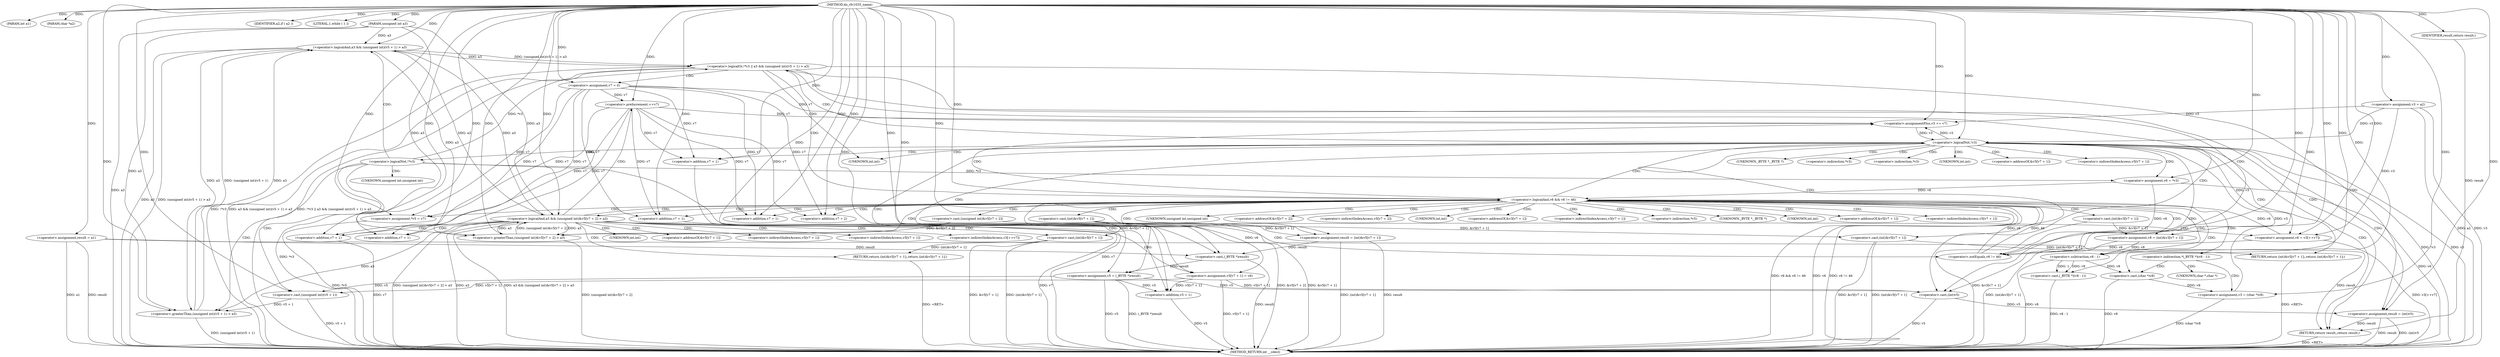 digraph do_rfc1035_name {  
"1000107" [label = "(METHOD,do_rfc1035_name)" ]
"1000257" [label = "(METHOD_RETURN,int __cdecl)" ]
"1000108" [label = "(PARAM,int a1)" ]
"1000109" [label = "(PARAM,char *a2)" ]
"1000110" [label = "(PARAM,unsigned int a3)" ]
"1000118" [label = "(<operator>.assignment,v3 = a2)" ]
"1000121" [label = "(<operator>.assignment,result = a1)" ]
"1000125" [label = "(IDENTIFIER,a2,if ( a2 ))" ]
"1000128" [label = "(LITERAL,1,while ( 1 ))" ]
"1000130" [label = "(<operator>.assignment,v5 = (_BYTE *)result)" ]
"1000132" [label = "(<operator>.cast,(_BYTE *)result)" ]
"1000135" [label = "(<operator>.assignment,v6 = *v3)" ]
"1000140" [label = "(<operator>.logicalOr,!*v3 || a3 && (unsigned int)(v5 + 1) > a3)" ]
"1000141" [label = "(<operator>.logicalNot,!*v3)" ]
"1000144" [label = "(<operator>.logicalAnd,a3 && (unsigned int)(v5 + 1) > a3)" ]
"1000146" [label = "(<operator>.greaterThan,(unsigned int)(v5 + 1) > a3)" ]
"1000147" [label = "(<operator>.cast,(unsigned int)(v5 + 1))" ]
"1000149" [label = "(<operator>.addition,v5 + 1)" ]
"1000154" [label = "(<operator>.assignment,v7 = 0)" ]
"1000158" [label = "(<operator>.logicalAnd,v6 && v6 != 46)" ]
"1000160" [label = "(<operator>.notEquals,v6 != 46)" ]
"1000165" [label = "(<operator>.logicalAnd,a3 && (unsigned int)&v5[v7 + 2] > a3)" ]
"1000167" [label = "(<operator>.greaterThan,(unsigned int)&v5[v7 + 2] > a3)" ]
"1000168" [label = "(<operator>.cast,(unsigned int)&v5[v7 + 2])" ]
"1000173" [label = "(<operator>.addition,v7 + 2)" ]
"1000177" [label = "(RETURN,return (int)&v5[v7 + 1];,return (int)&v5[v7 + 1];)" ]
"1000178" [label = "(<operator>.cast,(int)&v5[v7 + 1])" ]
"1000183" [label = "(<operator>.addition,v7 + 1)" ]
"1000186" [label = "(<operator>.assignment,v5[v7 + 1] = v6)" ]
"1000189" [label = "(<operator>.addition,v7 + 1)" ]
"1000193" [label = "(<operator>.assignment,v6 = v3[++v7])" ]
"1000197" [label = "(<operator>.preIncrement,++v7)" ]
"1000199" [label = "(<operator>.assignment,v8 = (int)&v3[v7 + 1])" ]
"1000201" [label = "(<operator>.cast,(int)&v3[v7 + 1])" ]
"1000206" [label = "(<operator>.addition,v7 + 1)" ]
"1000209" [label = "(<operator>.assignment,*v5 = v7)" ]
"1000213" [label = "(<operator>.assignmentPlus,v3 += v7)" ]
"1000218" [label = "(<operator>.cast,(_BYTE *)(v8 - 1))" ]
"1000220" [label = "(<operator>.subtraction,v8 - 1)" ]
"1000223" [label = "(<operator>.assignment,v3 = (char *)v8)" ]
"1000225" [label = "(<operator>.cast,(char *)v8)" ]
"1000228" [label = "(<operator>.assignment,result = (int)&v5[v7 + 1])" ]
"1000230" [label = "(<operator>.cast,(int)&v5[v7 + 1])" ]
"1000235" [label = "(<operator>.addition,v7 + 1)" ]
"1000239" [label = "(<operator>.logicalNot,!v3)" ]
"1000241" [label = "(RETURN,return (int)&v5[v7 + 1];,return (int)&v5[v7 + 1];)" ]
"1000242" [label = "(<operator>.cast,(int)&v5[v7 + 1])" ]
"1000247" [label = "(<operator>.addition,v7 + 1)" ]
"1000250" [label = "(<operator>.assignment,result = (int)v5)" ]
"1000252" [label = "(<operator>.cast,(int)v5)" ]
"1000255" [label = "(RETURN,return result;,return result;)" ]
"1000256" [label = "(IDENTIFIER,result,return result;)" ]
"1000133" [label = "(UNKNOWN,_BYTE *,_BYTE *)" ]
"1000137" [label = "(<operator>.indirection,*v3)" ]
"1000142" [label = "(<operator>.indirection,*v3)" ]
"1000148" [label = "(UNKNOWN,unsigned int,unsigned int)" ]
"1000169" [label = "(UNKNOWN,unsigned int,unsigned int)" ]
"1000170" [label = "(<operator>.addressOf,&v5[v7 + 2])" ]
"1000171" [label = "(<operator>.indirectIndexAccess,v5[v7 + 2])" ]
"1000179" [label = "(UNKNOWN,int,int)" ]
"1000180" [label = "(<operator>.addressOf,&v5[v7 + 1])" ]
"1000181" [label = "(<operator>.indirectIndexAccess,v5[v7 + 1])" ]
"1000187" [label = "(<operator>.indirectIndexAccess,v5[v7 + 1])" ]
"1000195" [label = "(<operator>.indirectIndexAccess,v3[++v7])" ]
"1000202" [label = "(UNKNOWN,int,int)" ]
"1000203" [label = "(<operator>.addressOf,&v3[v7 + 1])" ]
"1000204" [label = "(<operator>.indirectIndexAccess,v3[v7 + 1])" ]
"1000210" [label = "(<operator>.indirection,*v5)" ]
"1000217" [label = "(<operator>.indirection,*(_BYTE *)(v8 - 1))" ]
"1000219" [label = "(UNKNOWN,_BYTE *,_BYTE *)" ]
"1000226" [label = "(UNKNOWN,char *,char *)" ]
"1000231" [label = "(UNKNOWN,int,int)" ]
"1000232" [label = "(<operator>.addressOf,&v5[v7 + 1])" ]
"1000233" [label = "(<operator>.indirectIndexAccess,v5[v7 + 1])" ]
"1000243" [label = "(UNKNOWN,int,int)" ]
"1000244" [label = "(<operator>.addressOf,&v5[v7 + 1])" ]
"1000245" [label = "(<operator>.indirectIndexAccess,v5[v7 + 1])" ]
"1000253" [label = "(UNKNOWN,int,int)" ]
  "1000241" -> "1000257"  [ label = "DDG: <RET>"] 
  "1000177" -> "1000257"  [ label = "DDG: <RET>"] 
  "1000255" -> "1000257"  [ label = "DDG: <RET>"] 
  "1000165" -> "1000257"  [ label = "DDG: (unsigned int)&v5[v7 + 2] > a3"] 
  "1000118" -> "1000257"  [ label = "DDG: v3"] 
  "1000199" -> "1000257"  [ label = "DDG: (int)&v3[v7 + 1]"] 
  "1000242" -> "1000257"  [ label = "DDG: (int)&v5[v7 + 1]"] 
  "1000250" -> "1000257"  [ label = "DDG: result"] 
  "1000140" -> "1000257"  [ label = "DDG: a3 && (unsigned int)(v5 + 1) > a3"] 
  "1000135" -> "1000257"  [ label = "DDG: v6"] 
  "1000201" -> "1000257"  [ label = "DDG: &v3[v7 + 1]"] 
  "1000118" -> "1000257"  [ label = "DDG: a2"] 
  "1000239" -> "1000257"  [ label = "DDG: !v3"] 
  "1000165" -> "1000257"  [ label = "DDG: a3"] 
  "1000242" -> "1000257"  [ label = "DDG: &v5[v7 + 1]"] 
  "1000121" -> "1000257"  [ label = "DDG: result"] 
  "1000141" -> "1000257"  [ label = "DDG: *v3"] 
  "1000183" -> "1000257"  [ label = "DDG: v7"] 
  "1000178" -> "1000257"  [ label = "DDG: (int)&v5[v7 + 1]"] 
  "1000228" -> "1000257"  [ label = "DDG: (int)&v5[v7 + 1]"] 
  "1000228" -> "1000257"  [ label = "DDG: result"] 
  "1000220" -> "1000257"  [ label = "DDG: v8"] 
  "1000132" -> "1000257"  [ label = "DDG: result"] 
  "1000218" -> "1000257"  [ label = "DDG: v8 - 1"] 
  "1000225" -> "1000257"  [ label = "DDG: v8"] 
  "1000110" -> "1000257"  [ label = "DDG: a3"] 
  "1000149" -> "1000257"  [ label = "DDG: v5"] 
  "1000147" -> "1000257"  [ label = "DDG: v5 + 1"] 
  "1000178" -> "1000257"  [ label = "DDG: &v5[v7 + 1]"] 
  "1000146" -> "1000257"  [ label = "DDG: (unsigned int)(v5 + 1)"] 
  "1000235" -> "1000257"  [ label = "DDG: v7"] 
  "1000158" -> "1000257"  [ label = "DDG: v6 && v6 != 46"] 
  "1000158" -> "1000257"  [ label = "DDG: v6"] 
  "1000230" -> "1000257"  [ label = "DDG: &v5[v7 + 1]"] 
  "1000130" -> "1000257"  [ label = "DDG: v5"] 
  "1000247" -> "1000257"  [ label = "DDG: v7"] 
  "1000168" -> "1000257"  [ label = "DDG: &v5[v7 + 2]"] 
  "1000250" -> "1000257"  [ label = "DDG: (int)v5"] 
  "1000223" -> "1000257"  [ label = "DDG: (char *)v8"] 
  "1000140" -> "1000257"  [ label = "DDG: !*v3"] 
  "1000186" -> "1000257"  [ label = "DDG: v5[v7 + 1]"] 
  "1000140" -> "1000257"  [ label = "DDG: !*v3 || a3 && (unsigned int)(v5 + 1) > a3"] 
  "1000144" -> "1000257"  [ label = "DDG: a3"] 
  "1000209" -> "1000257"  [ label = "DDG: *v5"] 
  "1000158" -> "1000257"  [ label = "DDG: v6 != 46"] 
  "1000252" -> "1000257"  [ label = "DDG: v5"] 
  "1000193" -> "1000257"  [ label = "DDG: v3[++v7]"] 
  "1000144" -> "1000257"  [ label = "DDG: (unsigned int)(v5 + 1) > a3"] 
  "1000239" -> "1000257"  [ label = "DDG: v3"] 
  "1000121" -> "1000257"  [ label = "DDG: a1"] 
  "1000167" -> "1000257"  [ label = "DDG: (unsigned int)&v5[v7 + 2]"] 
  "1000165" -> "1000257"  [ label = "DDG: a3 && (unsigned int)&v5[v7 + 2] > a3"] 
  "1000130" -> "1000257"  [ label = "DDG: (_BYTE *)result"] 
  "1000107" -> "1000108"  [ label = "DDG: "] 
  "1000107" -> "1000109"  [ label = "DDG: "] 
  "1000107" -> "1000110"  [ label = "DDG: "] 
  "1000107" -> "1000118"  [ label = "DDG: "] 
  "1000107" -> "1000121"  [ label = "DDG: "] 
  "1000107" -> "1000125"  [ label = "DDG: "] 
  "1000107" -> "1000128"  [ label = "DDG: "] 
  "1000132" -> "1000130"  [ label = "DDG: result"] 
  "1000107" -> "1000130"  [ label = "DDG: "] 
  "1000121" -> "1000132"  [ label = "DDG: result"] 
  "1000228" -> "1000132"  [ label = "DDG: result"] 
  "1000107" -> "1000132"  [ label = "DDG: "] 
  "1000141" -> "1000135"  [ label = "DDG: *v3"] 
  "1000107" -> "1000135"  [ label = "DDG: "] 
  "1000141" -> "1000140"  [ label = "DDG: *v3"] 
  "1000144" -> "1000140"  [ label = "DDG: a3"] 
  "1000144" -> "1000140"  [ label = "DDG: (unsigned int)(v5 + 1) > a3"] 
  "1000165" -> "1000144"  [ label = "DDG: a3"] 
  "1000146" -> "1000144"  [ label = "DDG: a3"] 
  "1000110" -> "1000144"  [ label = "DDG: a3"] 
  "1000107" -> "1000144"  [ label = "DDG: "] 
  "1000146" -> "1000144"  [ label = "DDG: (unsigned int)(v5 + 1)"] 
  "1000147" -> "1000146"  [ label = "DDG: v5 + 1"] 
  "1000130" -> "1000147"  [ label = "DDG: v5"] 
  "1000186" -> "1000147"  [ label = "DDG: v5[v7 + 1]"] 
  "1000107" -> "1000147"  [ label = "DDG: "] 
  "1000130" -> "1000149"  [ label = "DDG: v5"] 
  "1000186" -> "1000149"  [ label = "DDG: v5[v7 + 1]"] 
  "1000107" -> "1000149"  [ label = "DDG: "] 
  "1000165" -> "1000146"  [ label = "DDG: a3"] 
  "1000144" -> "1000146"  [ label = "DDG: a3"] 
  "1000110" -> "1000146"  [ label = "DDG: a3"] 
  "1000107" -> "1000146"  [ label = "DDG: "] 
  "1000107" -> "1000154"  [ label = "DDG: "] 
  "1000135" -> "1000158"  [ label = "DDG: v6"] 
  "1000160" -> "1000158"  [ label = "DDG: v6"] 
  "1000193" -> "1000158"  [ label = "DDG: v6"] 
  "1000107" -> "1000158"  [ label = "DDG: "] 
  "1000160" -> "1000158"  [ label = "DDG: 46"] 
  "1000135" -> "1000160"  [ label = "DDG: v6"] 
  "1000193" -> "1000160"  [ label = "DDG: v6"] 
  "1000107" -> "1000160"  [ label = "DDG: "] 
  "1000167" -> "1000165"  [ label = "DDG: a3"] 
  "1000144" -> "1000165"  [ label = "DDG: a3"] 
  "1000110" -> "1000165"  [ label = "DDG: a3"] 
  "1000107" -> "1000165"  [ label = "DDG: "] 
  "1000167" -> "1000165"  [ label = "DDG: (unsigned int)&v5[v7 + 2]"] 
  "1000168" -> "1000167"  [ label = "DDG: &v5[v7 + 2]"] 
  "1000154" -> "1000173"  [ label = "DDG: v7"] 
  "1000197" -> "1000173"  [ label = "DDG: v7"] 
  "1000107" -> "1000173"  [ label = "DDG: "] 
  "1000165" -> "1000167"  [ label = "DDG: a3"] 
  "1000144" -> "1000167"  [ label = "DDG: a3"] 
  "1000110" -> "1000167"  [ label = "DDG: a3"] 
  "1000107" -> "1000167"  [ label = "DDG: "] 
  "1000178" -> "1000177"  [ label = "DDG: (int)&v5[v7 + 1]"] 
  "1000230" -> "1000178"  [ label = "DDG: &v5[v7 + 1]"] 
  "1000154" -> "1000183"  [ label = "DDG: v7"] 
  "1000197" -> "1000183"  [ label = "DDG: v7"] 
  "1000107" -> "1000183"  [ label = "DDG: "] 
  "1000158" -> "1000186"  [ label = "DDG: v6"] 
  "1000107" -> "1000186"  [ label = "DDG: "] 
  "1000154" -> "1000189"  [ label = "DDG: v7"] 
  "1000197" -> "1000189"  [ label = "DDG: v7"] 
  "1000107" -> "1000189"  [ label = "DDG: "] 
  "1000118" -> "1000193"  [ label = "DDG: v3"] 
  "1000239" -> "1000193"  [ label = "DDG: v3"] 
  "1000107" -> "1000193"  [ label = "DDG: "] 
  "1000107" -> "1000197"  [ label = "DDG: "] 
  "1000154" -> "1000197"  [ label = "DDG: v7"] 
  "1000201" -> "1000199"  [ label = "DDG: &v3[v7 + 1]"] 
  "1000107" -> "1000199"  [ label = "DDG: "] 
  "1000154" -> "1000206"  [ label = "DDG: v7"] 
  "1000197" -> "1000206"  [ label = "DDG: v7"] 
  "1000107" -> "1000206"  [ label = "DDG: "] 
  "1000107" -> "1000209"  [ label = "DDG: "] 
  "1000154" -> "1000209"  [ label = "DDG: v7"] 
  "1000197" -> "1000209"  [ label = "DDG: v7"] 
  "1000107" -> "1000213"  [ label = "DDG: "] 
  "1000154" -> "1000213"  [ label = "DDG: v7"] 
  "1000197" -> "1000213"  [ label = "DDG: v7"] 
  "1000118" -> "1000213"  [ label = "DDG: v3"] 
  "1000239" -> "1000213"  [ label = "DDG: v3"] 
  "1000220" -> "1000218"  [ label = "DDG: v8"] 
  "1000220" -> "1000218"  [ label = "DDG: 1"] 
  "1000199" -> "1000220"  [ label = "DDG: v8"] 
  "1000107" -> "1000220"  [ label = "DDG: "] 
  "1000225" -> "1000223"  [ label = "DDG: v8"] 
  "1000107" -> "1000223"  [ label = "DDG: "] 
  "1000220" -> "1000225"  [ label = "DDG: v8"] 
  "1000107" -> "1000225"  [ label = "DDG: "] 
  "1000230" -> "1000228"  [ label = "DDG: &v5[v7 + 1]"] 
  "1000107" -> "1000228"  [ label = "DDG: "] 
  "1000107" -> "1000235"  [ label = "DDG: "] 
  "1000154" -> "1000235"  [ label = "DDG: v7"] 
  "1000197" -> "1000235"  [ label = "DDG: v7"] 
  "1000213" -> "1000239"  [ label = "DDG: v3"] 
  "1000223" -> "1000239"  [ label = "DDG: v3"] 
  "1000107" -> "1000239"  [ label = "DDG: "] 
  "1000118" -> "1000239"  [ label = "DDG: v3"] 
  "1000242" -> "1000241"  [ label = "DDG: (int)&v5[v7 + 1]"] 
  "1000230" -> "1000242"  [ label = "DDG: &v5[v7 + 1]"] 
  "1000107" -> "1000247"  [ label = "DDG: "] 
  "1000154" -> "1000247"  [ label = "DDG: v7"] 
  "1000197" -> "1000247"  [ label = "DDG: v7"] 
  "1000252" -> "1000250"  [ label = "DDG: v5"] 
  "1000107" -> "1000250"  [ label = "DDG: "] 
  "1000130" -> "1000252"  [ label = "DDG: v5"] 
  "1000186" -> "1000252"  [ label = "DDG: v5[v7 + 1]"] 
  "1000107" -> "1000252"  [ label = "DDG: "] 
  "1000256" -> "1000255"  [ label = "DDG: result"] 
  "1000121" -> "1000255"  [ label = "DDG: result"] 
  "1000250" -> "1000255"  [ label = "DDG: result"] 
  "1000107" -> "1000256"  [ label = "DDG: "] 
  "1000140" -> "1000255"  [ label = "CDG: "] 
  "1000140" -> "1000253"  [ label = "CDG: "] 
  "1000140" -> "1000252"  [ label = "CDG: "] 
  "1000140" -> "1000250"  [ label = "CDG: "] 
  "1000140" -> "1000158"  [ label = "CDG: "] 
  "1000140" -> "1000154"  [ label = "CDG: "] 
  "1000140" -> "1000160"  [ label = "CDG: "] 
  "1000141" -> "1000144"  [ label = "CDG: "] 
  "1000141" -> "1000149"  [ label = "CDG: "] 
  "1000141" -> "1000148"  [ label = "CDG: "] 
  "1000141" -> "1000147"  [ label = "CDG: "] 
  "1000141" -> "1000146"  [ label = "CDG: "] 
  "1000158" -> "1000165"  [ label = "CDG: "] 
  "1000158" -> "1000206"  [ label = "CDG: "] 
  "1000158" -> "1000204"  [ label = "CDG: "] 
  "1000158" -> "1000203"  [ label = "CDG: "] 
  "1000158" -> "1000202"  [ label = "CDG: "] 
  "1000158" -> "1000201"  [ label = "CDG: "] 
  "1000158" -> "1000199"  [ label = "CDG: "] 
  "1000158" -> "1000220"  [ label = "CDG: "] 
  "1000158" -> "1000219"  [ label = "CDG: "] 
  "1000158" -> "1000218"  [ label = "CDG: "] 
  "1000158" -> "1000217"  [ label = "CDG: "] 
  "1000158" -> "1000213"  [ label = "CDG: "] 
  "1000158" -> "1000210"  [ label = "CDG: "] 
  "1000158" -> "1000209"  [ label = "CDG: "] 
  "1000158" -> "1000239"  [ label = "CDG: "] 
  "1000158" -> "1000235"  [ label = "CDG: "] 
  "1000158" -> "1000233"  [ label = "CDG: "] 
  "1000158" -> "1000232"  [ label = "CDG: "] 
  "1000158" -> "1000231"  [ label = "CDG: "] 
  "1000158" -> "1000230"  [ label = "CDG: "] 
  "1000158" -> "1000228"  [ label = "CDG: "] 
  "1000158" -> "1000173"  [ label = "CDG: "] 
  "1000158" -> "1000171"  [ label = "CDG: "] 
  "1000158" -> "1000170"  [ label = "CDG: "] 
  "1000158" -> "1000169"  [ label = "CDG: "] 
  "1000158" -> "1000168"  [ label = "CDG: "] 
  "1000158" -> "1000167"  [ label = "CDG: "] 
  "1000165" -> "1000189"  [ label = "CDG: "] 
  "1000165" -> "1000187"  [ label = "CDG: "] 
  "1000165" -> "1000186"  [ label = "CDG: "] 
  "1000165" -> "1000183"  [ label = "CDG: "] 
  "1000165" -> "1000181"  [ label = "CDG: "] 
  "1000165" -> "1000180"  [ label = "CDG: "] 
  "1000165" -> "1000179"  [ label = "CDG: "] 
  "1000165" -> "1000178"  [ label = "CDG: "] 
  "1000165" -> "1000177"  [ label = "CDG: "] 
  "1000165" -> "1000197"  [ label = "CDG: "] 
  "1000165" -> "1000195"  [ label = "CDG: "] 
  "1000165" -> "1000193"  [ label = "CDG: "] 
  "1000165" -> "1000158"  [ label = "CDG: "] 
  "1000165" -> "1000160"  [ label = "CDG: "] 
  "1000217" -> "1000223"  [ label = "CDG: "] 
  "1000217" -> "1000226"  [ label = "CDG: "] 
  "1000217" -> "1000225"  [ label = "CDG: "] 
  "1000239" -> "1000247"  [ label = "CDG: "] 
  "1000239" -> "1000245"  [ label = "CDG: "] 
  "1000239" -> "1000244"  [ label = "CDG: "] 
  "1000239" -> "1000243"  [ label = "CDG: "] 
  "1000239" -> "1000242"  [ label = "CDG: "] 
  "1000239" -> "1000241"  [ label = "CDG: "] 
  "1000239" -> "1000255"  [ label = "CDG: "] 
  "1000239" -> "1000253"  [ label = "CDG: "] 
  "1000239" -> "1000252"  [ label = "CDG: "] 
  "1000239" -> "1000250"  [ label = "CDG: "] 
  "1000239" -> "1000142"  [ label = "CDG: "] 
  "1000239" -> "1000141"  [ label = "CDG: "] 
  "1000239" -> "1000140"  [ label = "CDG: "] 
  "1000239" -> "1000137"  [ label = "CDG: "] 
  "1000239" -> "1000135"  [ label = "CDG: "] 
  "1000239" -> "1000133"  [ label = "CDG: "] 
  "1000239" -> "1000132"  [ label = "CDG: "] 
  "1000239" -> "1000130"  [ label = "CDG: "] 
}
